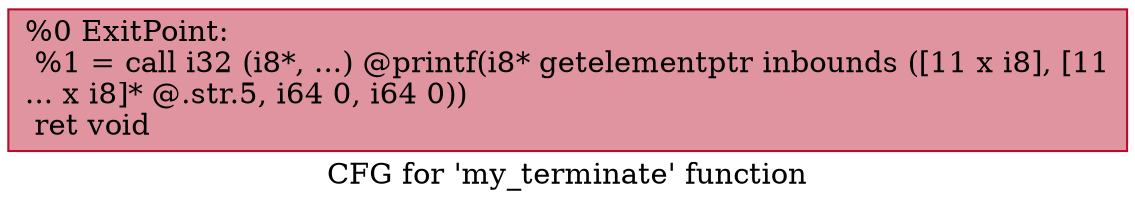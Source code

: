 digraph "CFG for 'my_terminate' function" {
	label="CFG for 'my_terminate' function";

	Node0x56287e548280 [shape=record,color="#b70d28ff", style=filled, fillcolor="#b70d2870",label="{%0 ExitPoint:\l  %1 = call i32 (i8*, ...) @printf(i8* getelementptr inbounds ([11 x i8], [11\l... x i8]* @.str.5, i64 0, i64 0))\l  ret void\l}"];
}

